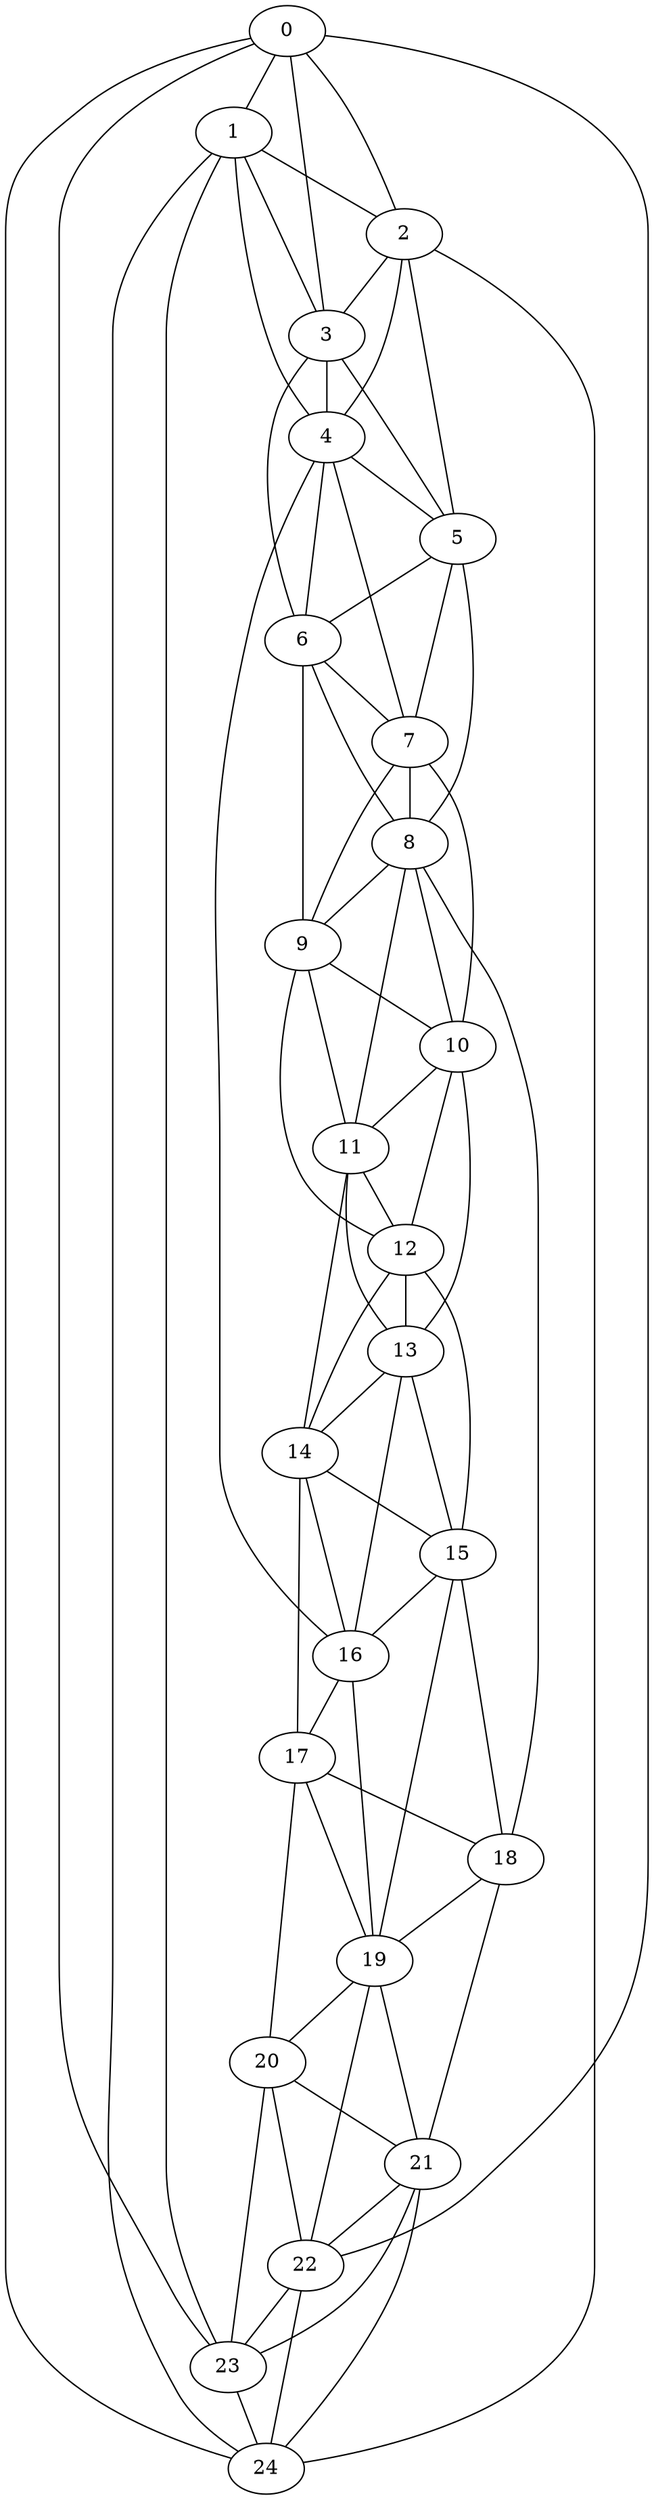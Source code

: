 strict graph "watts_strogatz_graph(25,6,0.1)" {
0;
1;
2;
3;
4;
5;
6;
7;
8;
9;
10;
11;
12;
13;
14;
15;
16;
17;
18;
19;
20;
21;
22;
23;
24;
0 -- 1  [is_available=True, prob="1.0"];
0 -- 2  [is_available=True, prob="0.266432468696"];
0 -- 3  [is_available=True, prob="0.849328319173"];
0 -- 22  [is_available=True, prob="0.447855742467"];
0 -- 23  [is_available=True, prob="0.775095007811"];
0 -- 24  [is_available=True, prob="1.0"];
1 -- 2  [is_available=True, prob="0.214727831451"];
1 -- 3  [is_available=True, prob="0.220979746778"];
1 -- 4  [is_available=True, prob="0.725310157296"];
1 -- 23  [is_available=True, prob="0.102719634828"];
1 -- 24  [is_available=True, prob="0.554847241636"];
2 -- 3  [is_available=True, prob="1.0"];
2 -- 4  [is_available=True, prob="0.760242790224"];
2 -- 5  [is_available=True, prob="0.919192315432"];
2 -- 24  [is_available=True, prob="0.788696950886"];
3 -- 4  [is_available=True, prob="0.991778019523"];
3 -- 5  [is_available=True, prob="0.00316068966252"];
3 -- 6  [is_available=True, prob="0.286785007661"];
4 -- 5  [is_available=True, prob="0.551453636694"];
4 -- 6  [is_available=True, prob="0.585614751368"];
4 -- 7  [is_available=True, prob="1.0"];
4 -- 16  [is_available=True, prob="0.678189354801"];
5 -- 6  [is_available=True, prob="1.0"];
5 -- 7  [is_available=True, prob="0.830853689858"];
5 -- 8  [is_available=True, prob="0.698249558994"];
6 -- 7  [is_available=True, prob="0.821256237971"];
6 -- 8  [is_available=True, prob="0.731568741462"];
6 -- 9  [is_available=True, prob="0.867682731727"];
7 -- 8  [is_available=True, prob="0.828478270527"];
7 -- 9  [is_available=True, prob="0.0860139897576"];
7 -- 10  [is_available=True, prob="0.879978203433"];
8 -- 9  [is_available=True, prob="0.615636431695"];
8 -- 10  [is_available=True, prob="0.294317517076"];
8 -- 11  [is_available=True, prob="0.304359483899"];
8 -- 18  [is_available=True, prob="0.203109714976"];
9 -- 10  [is_available=True, prob="1.0"];
9 -- 11  [is_available=True, prob="0.259592150432"];
9 -- 12  [is_available=True, prob="0.972831579942"];
10 -- 11  [is_available=True, prob="1.0"];
10 -- 12  [is_available=True, prob="1.0"];
10 -- 13  [is_available=True, prob="1.0"];
11 -- 12  [is_available=True, prob="1.0"];
11 -- 13  [is_available=True, prob="0.734350655256"];
11 -- 14  [is_available=True, prob="0.0447382500035"];
12 -- 13  [is_available=True, prob="0.481588426601"];
12 -- 14  [is_available=True, prob="0.156685173042"];
12 -- 15  [is_available=True, prob="0.755933189463"];
13 -- 14  [is_available=True, prob="0.0717172465895"];
13 -- 15  [is_available=True, prob="0.0256315328839"];
13 -- 16  [is_available=True, prob="1.0"];
14 -- 15  [is_available=True, prob="1.0"];
14 -- 16  [is_available=True, prob="0.371785788928"];
14 -- 17  [is_available=True, prob="1.0"];
15 -- 16  [is_available=True, prob="0.30400599217"];
15 -- 18  [is_available=True, prob="0.86211770668"];
15 -- 19  [is_available=True, prob="1.0"];
16 -- 17  [is_available=True, prob="0.935141170955"];
16 -- 19  [is_available=True, prob="0.899839722129"];
17 -- 18  [is_available=True, prob="1.0"];
17 -- 19  [is_available=True, prob="1.0"];
17 -- 20  [is_available=True, prob="0.291674689716"];
18 -- 19  [is_available=True, prob="0.985633825461"];
18 -- 21  [is_available=True, prob="1.0"];
19 -- 20  [is_available=True, prob="1.0"];
19 -- 21  [is_available=True, prob="0.398585667071"];
19 -- 22  [is_available=True, prob="0.914647508174"];
20 -- 21  [is_available=True, prob="0.274168506175"];
20 -- 22  [is_available=True, prob="0.996360537329"];
20 -- 23  [is_available=True, prob="0.337194528237"];
21 -- 22  [is_available=True, prob="0.111805505958"];
21 -- 23  [is_available=True, prob="0.512296538616"];
21 -- 24  [is_available=True, prob="0.538678916061"];
22 -- 23  [is_available=True, prob="1.0"];
22 -- 24  [is_available=True, prob="1.0"];
23 -- 24  [is_available=True, prob="0.974212797634"];
}

